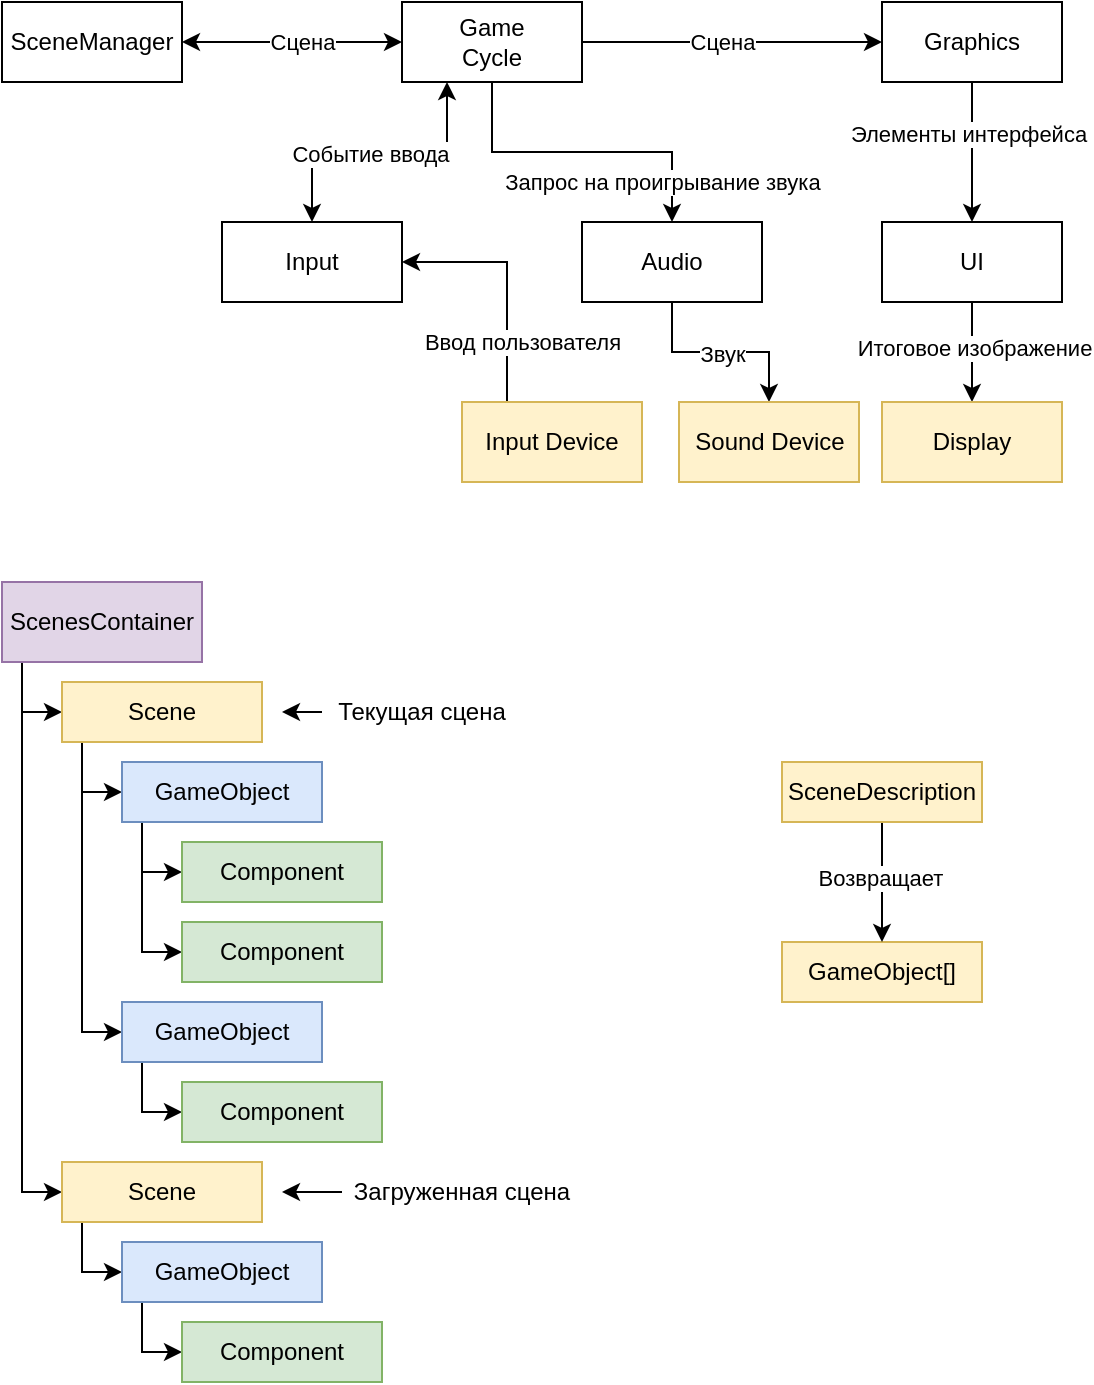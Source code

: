 <mxfile version="22.0.2" type="device">
  <diagram name="Страница — 1" id="TaNWmWMQ34JauHTfpsKO">
    <mxGraphModel dx="810" dy="478" grid="1" gridSize="10" guides="1" tooltips="1" connect="1" arrows="1" fold="1" page="1" pageScale="1" pageWidth="827" pageHeight="1169" math="0" shadow="0">
      <root>
        <mxCell id="0" />
        <mxCell id="1" parent="0" />
        <mxCell id="ltOA12D_tGIVQJF7fXKb-10" style="edgeStyle=orthogonalEdgeStyle;rounded=0;orthogonalLoop=1;jettySize=auto;html=1;startArrow=none;startFill=0;" parent="1" source="ltOA12D_tGIVQJF7fXKb-2" target="ltOA12D_tGIVQJF7fXKb-5" edge="1">
          <mxGeometry relative="1" as="geometry" />
        </mxCell>
        <mxCell id="ltOA12D_tGIVQJF7fXKb-15" value="Запрос на проигрывание звука" style="edgeLabel;html=1;align=center;verticalAlign=middle;resizable=0;points=[];" parent="ltOA12D_tGIVQJF7fXKb-10" vertex="1" connectable="0">
          <mxGeometry x="-0.175" y="-1" relative="1" as="geometry">
            <mxPoint x="54" y="14" as="offset" />
          </mxGeometry>
        </mxCell>
        <mxCell id="ltOA12D_tGIVQJF7fXKb-2" value="Game&lt;br&gt;Cycle" style="rounded=0;whiteSpace=wrap;html=1;" parent="1" vertex="1">
          <mxGeometry x="230" y="360" width="90" height="40" as="geometry" />
        </mxCell>
        <mxCell id="ltOA12D_tGIVQJF7fXKb-9" style="edgeStyle=orthogonalEdgeStyle;rounded=0;orthogonalLoop=1;jettySize=auto;html=1;" parent="1" source="ltOA12D_tGIVQJF7fXKb-3" target="ltOA12D_tGIVQJF7fXKb-4" edge="1">
          <mxGeometry relative="1" as="geometry" />
        </mxCell>
        <mxCell id="ltOA12D_tGIVQJF7fXKb-19" value="Элементы интерфейса" style="edgeLabel;html=1;align=center;verticalAlign=middle;resizable=0;points=[];" parent="ltOA12D_tGIVQJF7fXKb-9" vertex="1" connectable="0">
          <mxGeometry x="-0.254" y="-2" relative="1" as="geometry">
            <mxPoint as="offset" />
          </mxGeometry>
        </mxCell>
        <mxCell id="ltOA12D_tGIVQJF7fXKb-3" value="Graphics" style="rounded=0;whiteSpace=wrap;html=1;" parent="1" vertex="1">
          <mxGeometry x="470" y="360" width="90" height="40" as="geometry" />
        </mxCell>
        <mxCell id="ltOA12D_tGIVQJF7fXKb-27" style="edgeStyle=orthogonalEdgeStyle;rounded=0;orthogonalLoop=1;jettySize=auto;html=1;" parent="1" source="ltOA12D_tGIVQJF7fXKb-4" target="ltOA12D_tGIVQJF7fXKb-33" edge="1">
          <mxGeometry relative="1" as="geometry" />
        </mxCell>
        <mxCell id="ltOA12D_tGIVQJF7fXKb-28" value="Итоговое изображение" style="edgeLabel;html=1;align=center;verticalAlign=middle;resizable=0;points=[];" parent="ltOA12D_tGIVQJF7fXKb-27" vertex="1" connectable="0">
          <mxGeometry x="-0.077" y="1" relative="1" as="geometry">
            <mxPoint as="offset" />
          </mxGeometry>
        </mxCell>
        <mxCell id="ltOA12D_tGIVQJF7fXKb-4" value="UI" style="rounded=0;whiteSpace=wrap;html=1;" parent="1" vertex="1">
          <mxGeometry x="470" y="470" width="90" height="40" as="geometry" />
        </mxCell>
        <mxCell id="ltOA12D_tGIVQJF7fXKb-35" style="edgeStyle=orthogonalEdgeStyle;rounded=0;orthogonalLoop=1;jettySize=auto;html=1;" parent="1" source="ltOA12D_tGIVQJF7fXKb-5" target="ltOA12D_tGIVQJF7fXKb-34" edge="1">
          <mxGeometry relative="1" as="geometry" />
        </mxCell>
        <mxCell id="ltOA12D_tGIVQJF7fXKb-36" value="Звук" style="edgeLabel;html=1;align=center;verticalAlign=middle;resizable=0;points=[];" parent="ltOA12D_tGIVQJF7fXKb-35" vertex="1" connectable="0">
          <mxGeometry x="0.008" y="-1" relative="1" as="geometry">
            <mxPoint as="offset" />
          </mxGeometry>
        </mxCell>
        <mxCell id="ltOA12D_tGIVQJF7fXKb-5" value="Audio" style="rounded=0;whiteSpace=wrap;html=1;" parent="1" vertex="1">
          <mxGeometry x="320" y="470" width="90" height="40" as="geometry" />
        </mxCell>
        <mxCell id="ltOA12D_tGIVQJF7fXKb-8" style="edgeStyle=orthogonalEdgeStyle;rounded=0;orthogonalLoop=1;jettySize=auto;html=1;" parent="1" source="ltOA12D_tGIVQJF7fXKb-2" target="ltOA12D_tGIVQJF7fXKb-3" edge="1">
          <mxGeometry relative="1" as="geometry" />
        </mxCell>
        <mxCell id="ltOA12D_tGIVQJF7fXKb-18" value="Сцена" style="edgeLabel;html=1;align=center;verticalAlign=middle;resizable=0;points=[];" parent="ltOA12D_tGIVQJF7fXKb-8" vertex="1" connectable="0">
          <mxGeometry x="-0.176" relative="1" as="geometry">
            <mxPoint x="8" as="offset" />
          </mxGeometry>
        </mxCell>
        <mxCell id="ltOA12D_tGIVQJF7fXKb-20" style="edgeStyle=orthogonalEdgeStyle;rounded=0;orthogonalLoop=1;jettySize=auto;html=1;startArrow=classic;startFill=1;entryX=0.25;entryY=1;entryDx=0;entryDy=0;" parent="1" source="ltOA12D_tGIVQJF7fXKb-6" target="ltOA12D_tGIVQJF7fXKb-2" edge="1">
          <mxGeometry relative="1" as="geometry" />
        </mxCell>
        <mxCell id="ltOA12D_tGIVQJF7fXKb-22" value="Событие ввода" style="edgeLabel;html=1;align=center;verticalAlign=middle;resizable=0;points=[];" parent="ltOA12D_tGIVQJF7fXKb-20" vertex="1" connectable="0">
          <mxGeometry x="-0.079" y="-1" relative="1" as="geometry">
            <mxPoint as="offset" />
          </mxGeometry>
        </mxCell>
        <mxCell id="ltOA12D_tGIVQJF7fXKb-6" value="Input" style="rounded=0;whiteSpace=wrap;html=1;" parent="1" vertex="1">
          <mxGeometry x="140" y="470" width="90" height="40" as="geometry" />
        </mxCell>
        <mxCell id="ltOA12D_tGIVQJF7fXKb-24" style="edgeStyle=orthogonalEdgeStyle;rounded=0;orthogonalLoop=1;jettySize=auto;html=1;startArrow=classic;startFill=1;" parent="1" source="ltOA12D_tGIVQJF7fXKb-23" target="ltOA12D_tGIVQJF7fXKb-2" edge="1">
          <mxGeometry relative="1" as="geometry" />
        </mxCell>
        <mxCell id="ltOA12D_tGIVQJF7fXKb-25" value="Сцена" style="edgeLabel;html=1;align=center;verticalAlign=middle;resizable=0;points=[];" parent="ltOA12D_tGIVQJF7fXKb-24" vertex="1" connectable="0">
          <mxGeometry x="-0.13" y="2" relative="1" as="geometry">
            <mxPoint x="12" y="2" as="offset" />
          </mxGeometry>
        </mxCell>
        <mxCell id="ltOA12D_tGIVQJF7fXKb-23" value="SceneManager" style="rounded=0;whiteSpace=wrap;html=1;" parent="1" vertex="1">
          <mxGeometry x="30" y="360" width="90" height="40" as="geometry" />
        </mxCell>
        <mxCell id="ltOA12D_tGIVQJF7fXKb-33" value="Display" style="rounded=0;whiteSpace=wrap;html=1;fillColor=#fff2cc;strokeColor=#d6b656;" parent="1" vertex="1">
          <mxGeometry x="470" y="560" width="90" height="40" as="geometry" />
        </mxCell>
        <mxCell id="ltOA12D_tGIVQJF7fXKb-34" value="Sound Device" style="rounded=0;whiteSpace=wrap;html=1;fillColor=#fff2cc;strokeColor=#d6b656;" parent="1" vertex="1">
          <mxGeometry x="368.5" y="560" width="90" height="40" as="geometry" />
        </mxCell>
        <mxCell id="ltOA12D_tGIVQJF7fXKb-40" style="edgeStyle=orthogonalEdgeStyle;rounded=0;orthogonalLoop=1;jettySize=auto;html=1;entryX=1;entryY=0.5;entryDx=0;entryDy=0;exitX=0.25;exitY=0;exitDx=0;exitDy=0;" parent="1" source="ltOA12D_tGIVQJF7fXKb-39" target="ltOA12D_tGIVQJF7fXKb-6" edge="1">
          <mxGeometry relative="1" as="geometry" />
        </mxCell>
        <mxCell id="ltOA12D_tGIVQJF7fXKb-41" value="Ввод пользователя" style="edgeLabel;html=1;align=center;verticalAlign=middle;resizable=0;points=[];" parent="ltOA12D_tGIVQJF7fXKb-40" vertex="1" connectable="0">
          <mxGeometry x="-0.25" y="1" relative="1" as="geometry">
            <mxPoint x="8" y="16" as="offset" />
          </mxGeometry>
        </mxCell>
        <mxCell id="ltOA12D_tGIVQJF7fXKb-39" value="Input Device" style="rounded=0;whiteSpace=wrap;html=1;fillColor=#fff2cc;strokeColor=#d6b656;" parent="1" vertex="1">
          <mxGeometry x="260" y="560" width="90" height="40" as="geometry" />
        </mxCell>
        <mxCell id="0JHCsScPGkqJMvND-MfC-5" style="edgeStyle=elbowEdgeStyle;rounded=0;orthogonalLoop=1;jettySize=auto;html=1;entryX=0;entryY=0.5;entryDx=0;entryDy=0;" parent="1" source="0JHCsScPGkqJMvND-MfC-1" target="0JHCsScPGkqJMvND-MfC-2" edge="1">
          <mxGeometry relative="1" as="geometry">
            <Array as="points">
              <mxPoint x="40" y="710" />
            </Array>
          </mxGeometry>
        </mxCell>
        <mxCell id="0JHCsScPGkqJMvND-MfC-6" style="edgeStyle=elbowEdgeStyle;rounded=0;orthogonalLoop=1;jettySize=auto;html=1;entryX=0;entryY=0.5;entryDx=0;entryDy=0;" parent="1" source="0JHCsScPGkqJMvND-MfC-1" target="0JHCsScPGkqJMvND-MfC-3" edge="1">
          <mxGeometry relative="1" as="geometry">
            <Array as="points">
              <mxPoint x="40" y="730" />
            </Array>
          </mxGeometry>
        </mxCell>
        <mxCell id="0JHCsScPGkqJMvND-MfC-1" value="ScenesContainer" style="rounded=0;whiteSpace=wrap;html=1;fillColor=#e1d5e7;strokeColor=#9673a6;" parent="1" vertex="1">
          <mxGeometry x="30" y="650" width="100" height="40" as="geometry" />
        </mxCell>
        <mxCell id="0JHCsScPGkqJMvND-MfC-8" style="edgeStyle=elbowEdgeStyle;rounded=0;orthogonalLoop=1;jettySize=auto;html=1;entryX=0;entryY=0.5;entryDx=0;entryDy=0;" parent="1" source="0JHCsScPGkqJMvND-MfC-2" target="0JHCsScPGkqJMvND-MfC-7" edge="1">
          <mxGeometry relative="1" as="geometry">
            <Array as="points">
              <mxPoint x="70" y="740" />
            </Array>
          </mxGeometry>
        </mxCell>
        <mxCell id="0JHCsScPGkqJMvND-MfC-10" style="edgeStyle=elbowEdgeStyle;rounded=0;orthogonalLoop=1;jettySize=auto;html=1;entryX=0;entryY=0.5;entryDx=0;entryDy=0;" parent="1" source="0JHCsScPGkqJMvND-MfC-2" target="0JHCsScPGkqJMvND-MfC-9" edge="1">
          <mxGeometry relative="1" as="geometry">
            <Array as="points">
              <mxPoint x="70" y="763" />
            </Array>
          </mxGeometry>
        </mxCell>
        <mxCell id="0JHCsScPGkqJMvND-MfC-2" value="Scene" style="rounded=0;whiteSpace=wrap;html=1;fillColor=#fff2cc;strokeColor=#d6b656;" parent="1" vertex="1">
          <mxGeometry x="60" y="700" width="100" height="30" as="geometry" />
        </mxCell>
        <mxCell id="0JHCsScPGkqJMvND-MfC-19" style="edgeStyle=elbowEdgeStyle;rounded=0;orthogonalLoop=1;jettySize=auto;html=1;entryX=0;entryY=0.5;entryDx=0;entryDy=0;" parent="1" source="0JHCsScPGkqJMvND-MfC-3" target="0JHCsScPGkqJMvND-MfC-18" edge="1">
          <mxGeometry relative="1" as="geometry">
            <Array as="points">
              <mxPoint x="70" y="993" />
            </Array>
          </mxGeometry>
        </mxCell>
        <mxCell id="0JHCsScPGkqJMvND-MfC-3" value="Scene" style="rounded=0;whiteSpace=wrap;html=1;fillColor=#fff2cc;strokeColor=#d6b656;" parent="1" vertex="1">
          <mxGeometry x="60" y="940" width="100" height="30" as="geometry" />
        </mxCell>
        <mxCell id="0JHCsScPGkqJMvND-MfC-13" style="edgeStyle=elbowEdgeStyle;rounded=0;orthogonalLoop=1;jettySize=auto;html=1;entryX=0;entryY=0.5;entryDx=0;entryDy=0;" parent="1" source="0JHCsScPGkqJMvND-MfC-7" target="0JHCsScPGkqJMvND-MfC-11" edge="1">
          <mxGeometry relative="1" as="geometry">
            <Array as="points">
              <mxPoint x="100" y="780" />
            </Array>
          </mxGeometry>
        </mxCell>
        <mxCell id="0JHCsScPGkqJMvND-MfC-15" style="edgeStyle=elbowEdgeStyle;rounded=0;orthogonalLoop=1;jettySize=auto;html=1;entryX=0;entryY=0.5;entryDx=0;entryDy=0;" parent="1" source="0JHCsScPGkqJMvND-MfC-7" target="0JHCsScPGkqJMvND-MfC-14" edge="1">
          <mxGeometry relative="1" as="geometry">
            <Array as="points">
              <mxPoint x="100" y="810" />
            </Array>
          </mxGeometry>
        </mxCell>
        <mxCell id="0JHCsScPGkqJMvND-MfC-7" value="GameObject" style="rounded=0;whiteSpace=wrap;html=1;fillColor=#dae8fc;strokeColor=#6c8ebf;" parent="1" vertex="1">
          <mxGeometry x="90" y="740" width="100" height="30" as="geometry" />
        </mxCell>
        <mxCell id="0JHCsScPGkqJMvND-MfC-17" style="edgeStyle=elbowEdgeStyle;rounded=0;orthogonalLoop=1;jettySize=auto;html=1;entryX=0;entryY=0.5;entryDx=0;entryDy=0;" parent="1" source="0JHCsScPGkqJMvND-MfC-9" target="0JHCsScPGkqJMvND-MfC-16" edge="1">
          <mxGeometry relative="1" as="geometry">
            <Array as="points">
              <mxPoint x="100" y="910" />
            </Array>
          </mxGeometry>
        </mxCell>
        <mxCell id="0JHCsScPGkqJMvND-MfC-9" value="GameObject" style="rounded=0;whiteSpace=wrap;html=1;fillColor=#dae8fc;strokeColor=#6c8ebf;" parent="1" vertex="1">
          <mxGeometry x="90" y="860" width="100" height="30" as="geometry" />
        </mxCell>
        <mxCell id="0JHCsScPGkqJMvND-MfC-11" value="Component" style="rounded=0;whiteSpace=wrap;html=1;fillColor=#d5e8d4;strokeColor=#82b366;" parent="1" vertex="1">
          <mxGeometry x="120" y="780" width="100" height="30" as="geometry" />
        </mxCell>
        <mxCell id="0JHCsScPGkqJMvND-MfC-14" value="Component" style="rounded=0;whiteSpace=wrap;html=1;fillColor=#d5e8d4;strokeColor=#82b366;" parent="1" vertex="1">
          <mxGeometry x="120" y="820" width="100" height="30" as="geometry" />
        </mxCell>
        <mxCell id="0JHCsScPGkqJMvND-MfC-16" value="Component" style="rounded=0;whiteSpace=wrap;html=1;fillColor=#d5e8d4;strokeColor=#82b366;" parent="1" vertex="1">
          <mxGeometry x="120" y="900" width="100" height="30" as="geometry" />
        </mxCell>
        <mxCell id="0JHCsScPGkqJMvND-MfC-21" style="edgeStyle=elbowEdgeStyle;rounded=0;orthogonalLoop=1;jettySize=auto;html=1;entryX=0;entryY=0.5;entryDx=0;entryDy=0;" parent="1" source="0JHCsScPGkqJMvND-MfC-18" target="0JHCsScPGkqJMvND-MfC-20" edge="1">
          <mxGeometry relative="1" as="geometry">
            <Array as="points">
              <mxPoint x="100" y="1030" />
            </Array>
          </mxGeometry>
        </mxCell>
        <mxCell id="0JHCsScPGkqJMvND-MfC-18" value="GameObject" style="rounded=0;whiteSpace=wrap;html=1;fillColor=#dae8fc;strokeColor=#6c8ebf;" parent="1" vertex="1">
          <mxGeometry x="90" y="980" width="100" height="30" as="geometry" />
        </mxCell>
        <mxCell id="0JHCsScPGkqJMvND-MfC-20" value="Component" style="rounded=0;whiteSpace=wrap;html=1;fillColor=#d5e8d4;strokeColor=#82b366;" parent="1" vertex="1">
          <mxGeometry x="120" y="1020" width="100" height="30" as="geometry" />
        </mxCell>
        <mxCell id="0JHCsScPGkqJMvND-MfC-23" style="edgeStyle=elbowEdgeStyle;rounded=0;orthogonalLoop=1;jettySize=auto;html=1;" parent="1" source="0JHCsScPGkqJMvND-MfC-22" edge="1">
          <mxGeometry relative="1" as="geometry">
            <mxPoint x="170" y="715" as="targetPoint" />
          </mxGeometry>
        </mxCell>
        <mxCell id="0JHCsScPGkqJMvND-MfC-22" value="Текущая сцена" style="text;html=1;strokeColor=none;fillColor=none;align=center;verticalAlign=middle;whiteSpace=wrap;rounded=0;" parent="1" vertex="1">
          <mxGeometry x="190" y="700" width="100" height="30" as="geometry" />
        </mxCell>
        <mxCell id="0JHCsScPGkqJMvND-MfC-25" style="edgeStyle=elbowEdgeStyle;rounded=0;orthogonalLoop=1;jettySize=auto;html=1;" parent="1" source="0JHCsScPGkqJMvND-MfC-24" edge="1">
          <mxGeometry relative="1" as="geometry">
            <mxPoint x="170" y="955" as="targetPoint" />
          </mxGeometry>
        </mxCell>
        <mxCell id="0JHCsScPGkqJMvND-MfC-24" value="Загруженная сцена" style="text;html=1;strokeColor=none;fillColor=none;align=center;verticalAlign=middle;whiteSpace=wrap;rounded=0;" parent="1" vertex="1">
          <mxGeometry x="200" y="940" width="120" height="30" as="geometry" />
        </mxCell>
        <mxCell id="Mn4W8gZ_-vjT_wP9SOwL-1" value="GameObject[]" style="rounded=0;whiteSpace=wrap;html=1;fillColor=#fff2cc;strokeColor=#d6b656;" vertex="1" parent="1">
          <mxGeometry x="420" y="830" width="100" height="30" as="geometry" />
        </mxCell>
        <mxCell id="Mn4W8gZ_-vjT_wP9SOwL-3" style="edgeStyle=orthogonalEdgeStyle;rounded=0;orthogonalLoop=1;jettySize=auto;html=1;" edge="1" parent="1" source="Mn4W8gZ_-vjT_wP9SOwL-2" target="Mn4W8gZ_-vjT_wP9SOwL-1">
          <mxGeometry relative="1" as="geometry" />
        </mxCell>
        <mxCell id="Mn4W8gZ_-vjT_wP9SOwL-4" value="Возвращает" style="edgeLabel;html=1;align=center;verticalAlign=middle;resizable=0;points=[];" vertex="1" connectable="0" parent="Mn4W8gZ_-vjT_wP9SOwL-3">
          <mxGeometry x="-0.063" y="-1" relative="1" as="geometry">
            <mxPoint as="offset" />
          </mxGeometry>
        </mxCell>
        <mxCell id="Mn4W8gZ_-vjT_wP9SOwL-2" value="SceneDescription" style="rounded=0;whiteSpace=wrap;html=1;fillColor=#fff2cc;strokeColor=#d6b656;" vertex="1" parent="1">
          <mxGeometry x="420" y="740" width="100" height="30" as="geometry" />
        </mxCell>
      </root>
    </mxGraphModel>
  </diagram>
</mxfile>
